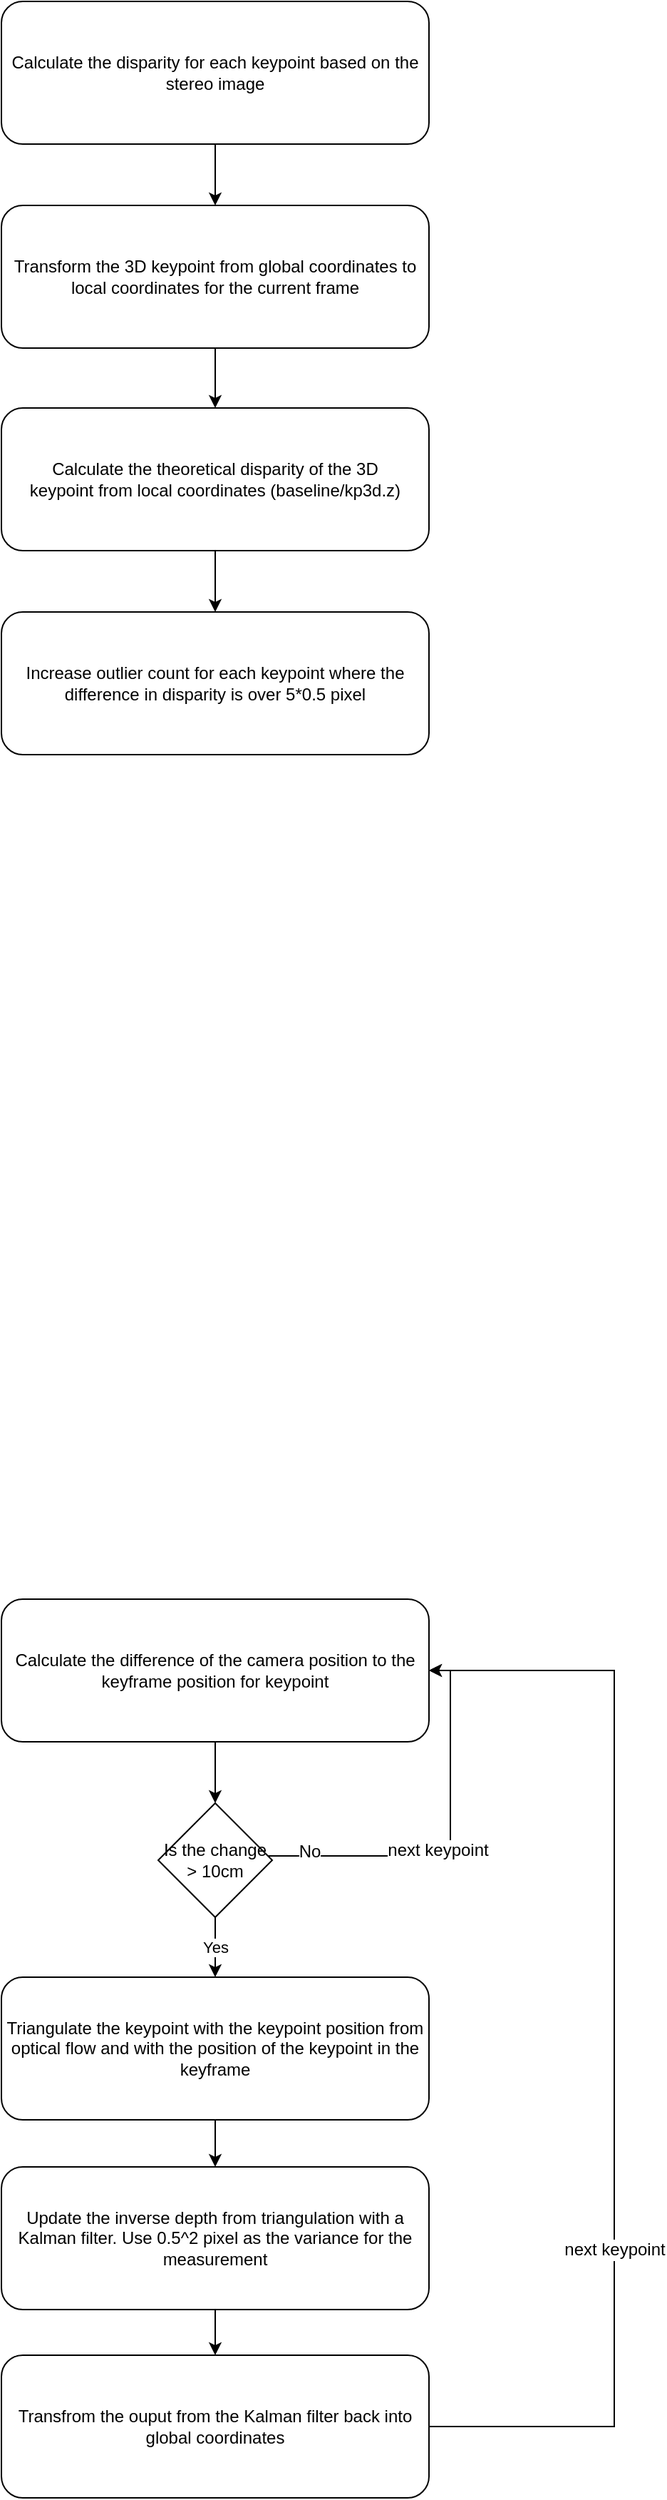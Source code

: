 <mxfile version="12.4.8" type="device"><diagram id="C5RBs43oDa-KdzZeNtuy" name="Page-1"><mxGraphModel dx="1420" dy="753" grid="1" gridSize="10" guides="1" tooltips="1" connect="1" arrows="1" fold="1" page="1" pageScale="1" pageWidth="827" pageHeight="1169" math="0" shadow="0"><root><mxCell id="WIyWlLk6GJQsqaUBKTNV-0"/><mxCell id="WIyWlLk6GJQsqaUBKTNV-1" parent="WIyWlLk6GJQsqaUBKTNV-0"/><mxCell id="VhPP3RfX3R_oz9dxrF7M-28" style="edgeStyle=orthogonalEdgeStyle;rounded=0;orthogonalLoop=1;jettySize=auto;html=1;entryX=0.5;entryY=0;entryDx=0;entryDy=0;" edge="1" parent="WIyWlLk6GJQsqaUBKTNV-1" source="VhPP3RfX3R_oz9dxrF7M-1" target="VhPP3RfX3R_oz9dxrF7M-5"><mxGeometry relative="1" as="geometry"/></mxCell><mxCell id="VhPP3RfX3R_oz9dxrF7M-1" value="Transform the 3D keypoint from global coordinates to local coordinates for the current frame" style="rounded=1;whiteSpace=wrap;html=1;fontSize=12;glass=0;strokeWidth=1;shadow=0;" vertex="1" parent="WIyWlLk6GJQsqaUBKTNV-1"><mxGeometry x="160" y="223" width="300" height="100" as="geometry"/></mxCell><mxCell id="VhPP3RfX3R_oz9dxrF7M-27" style="edgeStyle=orthogonalEdgeStyle;rounded=0;orthogonalLoop=1;jettySize=auto;html=1;entryX=0.5;entryY=0;entryDx=0;entryDy=0;" edge="1" parent="WIyWlLk6GJQsqaUBKTNV-1" source="VhPP3RfX3R_oz9dxrF7M-3" target="VhPP3RfX3R_oz9dxrF7M-1"><mxGeometry relative="1" as="geometry"/></mxCell><mxCell id="VhPP3RfX3R_oz9dxrF7M-3" value="Calculate the disparity for each keypoint based on the stereo image" style="rounded=1;whiteSpace=wrap;html=1;fontSize=12;glass=0;strokeWidth=1;shadow=0;" vertex="1" parent="WIyWlLk6GJQsqaUBKTNV-1"><mxGeometry x="160" y="80" width="300" height="100" as="geometry"/></mxCell><mxCell id="VhPP3RfX3R_oz9dxrF7M-29" style="edgeStyle=orthogonalEdgeStyle;rounded=0;orthogonalLoop=1;jettySize=auto;html=1;entryX=0.5;entryY=0;entryDx=0;entryDy=0;" edge="1" parent="WIyWlLk6GJQsqaUBKTNV-1" source="VhPP3RfX3R_oz9dxrF7M-5" target="VhPP3RfX3R_oz9dxrF7M-7"><mxGeometry relative="1" as="geometry"/></mxCell><mxCell id="VhPP3RfX3R_oz9dxrF7M-5" value="Calculate the theoretical disparity of the 3D keypoint&amp;nbsp;from local coordinates (baseline/kp3d.z)" style="rounded=1;whiteSpace=wrap;html=1;fontSize=12;glass=0;strokeWidth=1;shadow=0;" vertex="1" parent="WIyWlLk6GJQsqaUBKTNV-1"><mxGeometry x="160" y="365" width="300" height="100" as="geometry"/></mxCell><mxCell id="VhPP3RfX3R_oz9dxrF7M-7" value="Increase outlier count for each keypoint where the difference in disparity is over 5*0.5 pixel" style="rounded=1;whiteSpace=wrap;html=1;fontSize=12;glass=0;strokeWidth=1;shadow=0;" vertex="1" parent="WIyWlLk6GJQsqaUBKTNV-1"><mxGeometry x="160" y="508" width="300" height="100" as="geometry"/></mxCell><mxCell id="VhPP3RfX3R_oz9dxrF7M-8" style="edgeStyle=orthogonalEdgeStyle;rounded=0;orthogonalLoop=1;jettySize=auto;html=1;exitX=0.5;exitY=1;exitDx=0;exitDy=0;" edge="1" parent="WIyWlLk6GJQsqaUBKTNV-1"><mxGeometry relative="1" as="geometry"><mxPoint x="260" y="660" as="sourcePoint"/><mxPoint x="260" y="660" as="targetPoint"/></mxGeometry></mxCell><mxCell id="VhPP3RfX3R_oz9dxrF7M-19" style="edgeStyle=orthogonalEdgeStyle;rounded=0;orthogonalLoop=1;jettySize=auto;html=1;entryX=0.5;entryY=0;entryDx=0;entryDy=0;" edge="1" parent="WIyWlLk6GJQsqaUBKTNV-1" source="VhPP3RfX3R_oz9dxrF7M-12" target="VhPP3RfX3R_oz9dxrF7M-14"><mxGeometry relative="1" as="geometry"/></mxCell><mxCell id="VhPP3RfX3R_oz9dxrF7M-12" value="Calculate the difference of the camera position to the keyframe position for keypoint" style="rounded=1;whiteSpace=wrap;html=1;fontSize=12;glass=0;strokeWidth=1;shadow=0;" vertex="1" parent="WIyWlLk6GJQsqaUBKTNV-1"><mxGeometry x="160" y="1200" width="300" height="100" as="geometry"/></mxCell><mxCell id="VhPP3RfX3R_oz9dxrF7M-17" style="edgeStyle=orthogonalEdgeStyle;rounded=0;orthogonalLoop=1;jettySize=auto;html=1;entryX=1;entryY=0.5;entryDx=0;entryDy=0;" edge="1" parent="WIyWlLk6GJQsqaUBKTNV-1" source="VhPP3RfX3R_oz9dxrF7M-14" target="VhPP3RfX3R_oz9dxrF7M-12"><mxGeometry relative="1" as="geometry"><Array as="points"><mxPoint x="475" y="1380"/><mxPoint x="475" y="1250"/></Array></mxGeometry></mxCell><mxCell id="VhPP3RfX3R_oz9dxrF7M-18" value="next keypoint" style="text;html=1;align=center;verticalAlign=middle;resizable=0;points=[];labelBackgroundColor=#ffffff;" vertex="1" connectable="0" parent="VhPP3RfX3R_oz9dxrF7M-17"><mxGeometry x="-0.129" y="4" relative="1" as="geometry"><mxPoint as="offset"/></mxGeometry></mxCell><mxCell id="VhPP3RfX3R_oz9dxrF7M-26" value="No" style="text;html=1;align=center;verticalAlign=middle;resizable=0;points=[];labelBackgroundColor=#ffffff;" vertex="1" connectable="0" parent="VhPP3RfX3R_oz9dxrF7M-17"><mxGeometry x="-0.793" y="3" relative="1" as="geometry"><mxPoint as="offset"/></mxGeometry></mxCell><mxCell id="VhPP3RfX3R_oz9dxrF7M-21" value="Yes" style="edgeStyle=orthogonalEdgeStyle;rounded=0;orthogonalLoop=1;jettySize=auto;html=1;" edge="1" parent="WIyWlLk6GJQsqaUBKTNV-1" source="VhPP3RfX3R_oz9dxrF7M-14" target="VhPP3RfX3R_oz9dxrF7M-15"><mxGeometry relative="1" as="geometry"/></mxCell><mxCell id="VhPP3RfX3R_oz9dxrF7M-14" value="Is the change &amp;gt; 10cm" style="rhombus;whiteSpace=wrap;html=1;" vertex="1" parent="WIyWlLk6GJQsqaUBKTNV-1"><mxGeometry x="270" y="1343" width="80" height="80" as="geometry"/></mxCell><mxCell id="VhPP3RfX3R_oz9dxrF7M-22" style="edgeStyle=orthogonalEdgeStyle;rounded=0;orthogonalLoop=1;jettySize=auto;html=1;entryX=0.5;entryY=0;entryDx=0;entryDy=0;" edge="1" parent="WIyWlLk6GJQsqaUBKTNV-1" source="VhPP3RfX3R_oz9dxrF7M-15" target="VhPP3RfX3R_oz9dxrF7M-16"><mxGeometry relative="1" as="geometry"/></mxCell><mxCell id="VhPP3RfX3R_oz9dxrF7M-15" value="Triangulate the keypoint with the keypoint position from optical flow and with the position of the keypoint in the keyframe" style="rounded=1;whiteSpace=wrap;html=1;fontSize=12;glass=0;strokeWidth=1;shadow=0;" vertex="1" parent="WIyWlLk6GJQsqaUBKTNV-1"><mxGeometry x="160" y="1465" width="300" height="100" as="geometry"/></mxCell><mxCell id="VhPP3RfX3R_oz9dxrF7M-23" style="edgeStyle=orthogonalEdgeStyle;rounded=0;orthogonalLoop=1;jettySize=auto;html=1;entryX=0.5;entryY=0;entryDx=0;entryDy=0;" edge="1" parent="WIyWlLk6GJQsqaUBKTNV-1" source="VhPP3RfX3R_oz9dxrF7M-16" target="VhPP3RfX3R_oz9dxrF7M-20"><mxGeometry relative="1" as="geometry"/></mxCell><mxCell id="VhPP3RfX3R_oz9dxrF7M-16" value="Update the inverse depth from triangulation with a Kalman filter. Use 0.5^2 pixel as the variance for the measurement" style="rounded=1;whiteSpace=wrap;html=1;fontSize=12;glass=0;strokeWidth=1;shadow=0;" vertex="1" parent="WIyWlLk6GJQsqaUBKTNV-1"><mxGeometry x="160" y="1598" width="300" height="100" as="geometry"/></mxCell><mxCell id="VhPP3RfX3R_oz9dxrF7M-24" style="edgeStyle=orthogonalEdgeStyle;rounded=0;orthogonalLoop=1;jettySize=auto;html=1;entryX=1;entryY=0.5;entryDx=0;entryDy=0;" edge="1" parent="WIyWlLk6GJQsqaUBKTNV-1" source="VhPP3RfX3R_oz9dxrF7M-20" target="VhPP3RfX3R_oz9dxrF7M-12"><mxGeometry relative="1" as="geometry"><Array as="points"><mxPoint x="590" y="1780"/><mxPoint x="590" y="1250"/></Array></mxGeometry></mxCell><mxCell id="VhPP3RfX3R_oz9dxrF7M-25" value="next keypoint" style="text;html=1;align=center;verticalAlign=middle;resizable=0;points=[];labelBackgroundColor=#ffffff;" vertex="1" connectable="0" parent="VhPP3RfX3R_oz9dxrF7M-24"><mxGeometry x="-0.357" relative="1" as="geometry"><mxPoint as="offset"/></mxGeometry></mxCell><mxCell id="VhPP3RfX3R_oz9dxrF7M-20" value="Transfrom the ouput from the Kalman filter back into global coordinates" style="rounded=1;whiteSpace=wrap;html=1;fontSize=12;glass=0;strokeWidth=1;shadow=0;" vertex="1" parent="WIyWlLk6GJQsqaUBKTNV-1"><mxGeometry x="160" y="1730" width="300" height="100" as="geometry"/></mxCell></root></mxGraphModel></diagram></mxfile>